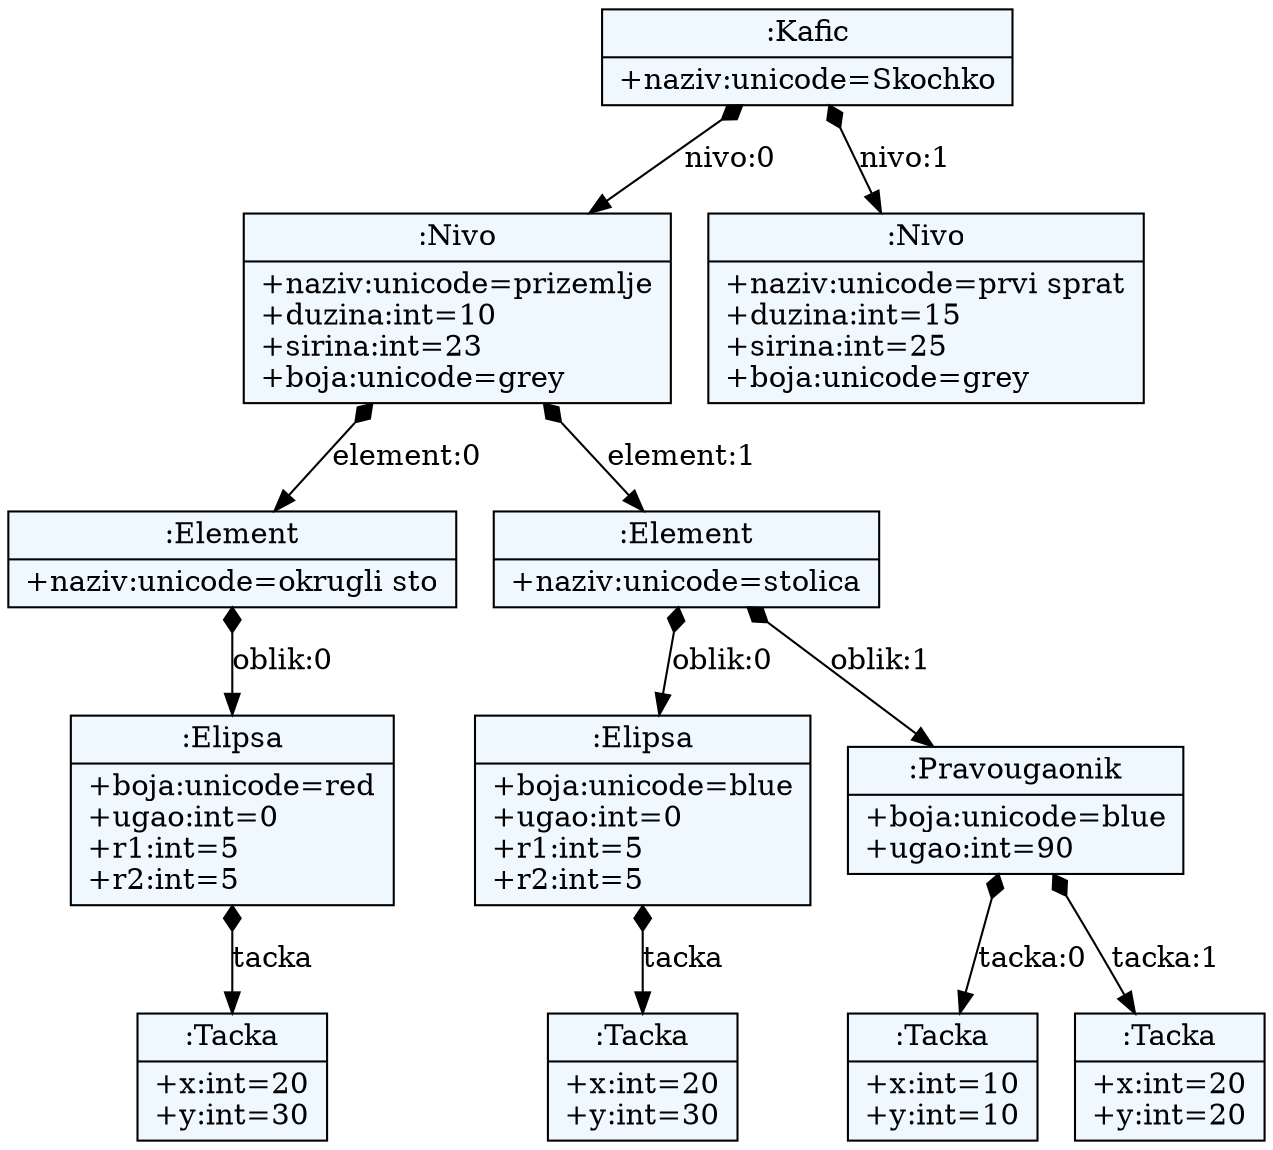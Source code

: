 
    digraph xtext {
    fontname = "Bitstream Vera Sans"
    fontsize = 8
    node[
        shape=record,
        style=filled,
        fillcolor=aliceblue
    ]
    edge[dir=black,arrowtail=empty]


47966584 -> 52328096 [label="nivo:0" arrowtail=diamond dir=both]
52328096 -> 52328264 [label="element:0" arrowtail=diamond dir=both]
52328264 -> 52328432 [label="oblik:0" arrowtail=diamond dir=both]
52328432 -> 52328544 [label="tacka" arrowtail=diamond dir=both]
52328544[label="{:Tacka|+x:int=20\l+y:int=30\l}"]
52328432[label="{:Elipsa|+boja:unicode=red\l+ugao:int=0\l+r1:int=5\l+r2:int=5\l}"]
52328264[label="{:Element|+naziv:unicode=okrugli sto\l}"]
52328096 -> 52328320 [label="element:1" arrowtail=diamond dir=both]
52328320 -> 52328600 [label="oblik:0" arrowtail=diamond dir=both]
52328600 -> 52328712 [label="tacka" arrowtail=diamond dir=both]
52328712[label="{:Tacka|+x:int=20\l+y:int=30\l}"]
52328600[label="{:Elipsa|+boja:unicode=blue\l+ugao:int=0\l+r1:int=5\l+r2:int=5\l}"]
52328320 -> 52328656 [label="oblik:1" arrowtail=diamond dir=both]
52328656 -> 52328880 [label="tacka:0" arrowtail=diamond dir=both]
52328880[label="{:Tacka|+x:int=10\l+y:int=10\l}"]
52328656 -> 52328936 [label="tacka:1" arrowtail=diamond dir=both]
52328936[label="{:Tacka|+x:int=20\l+y:int=20\l}"]
52328656[label="{:Pravougaonik|+boja:unicode=blue\l+ugao:int=90\l}"]
52328320[label="{:Element|+naziv:unicode=stolica\l}"]
52328096[label="{:Nivo|+naziv:unicode=prizemlje\l+duzina:int=10\l+sirina:int=23\l+boja:unicode=grey\l}"]
47966584 -> 52328152 [label="nivo:1" arrowtail=diamond dir=both]
52328152[label="{:Nivo|+naziv:unicode=prvi sprat\l+duzina:int=15\l+sirina:int=25\l+boja:unicode=grey\l}"]
47966584[label="{:Kafic|+naziv:unicode=Skochko\l}"]

}
